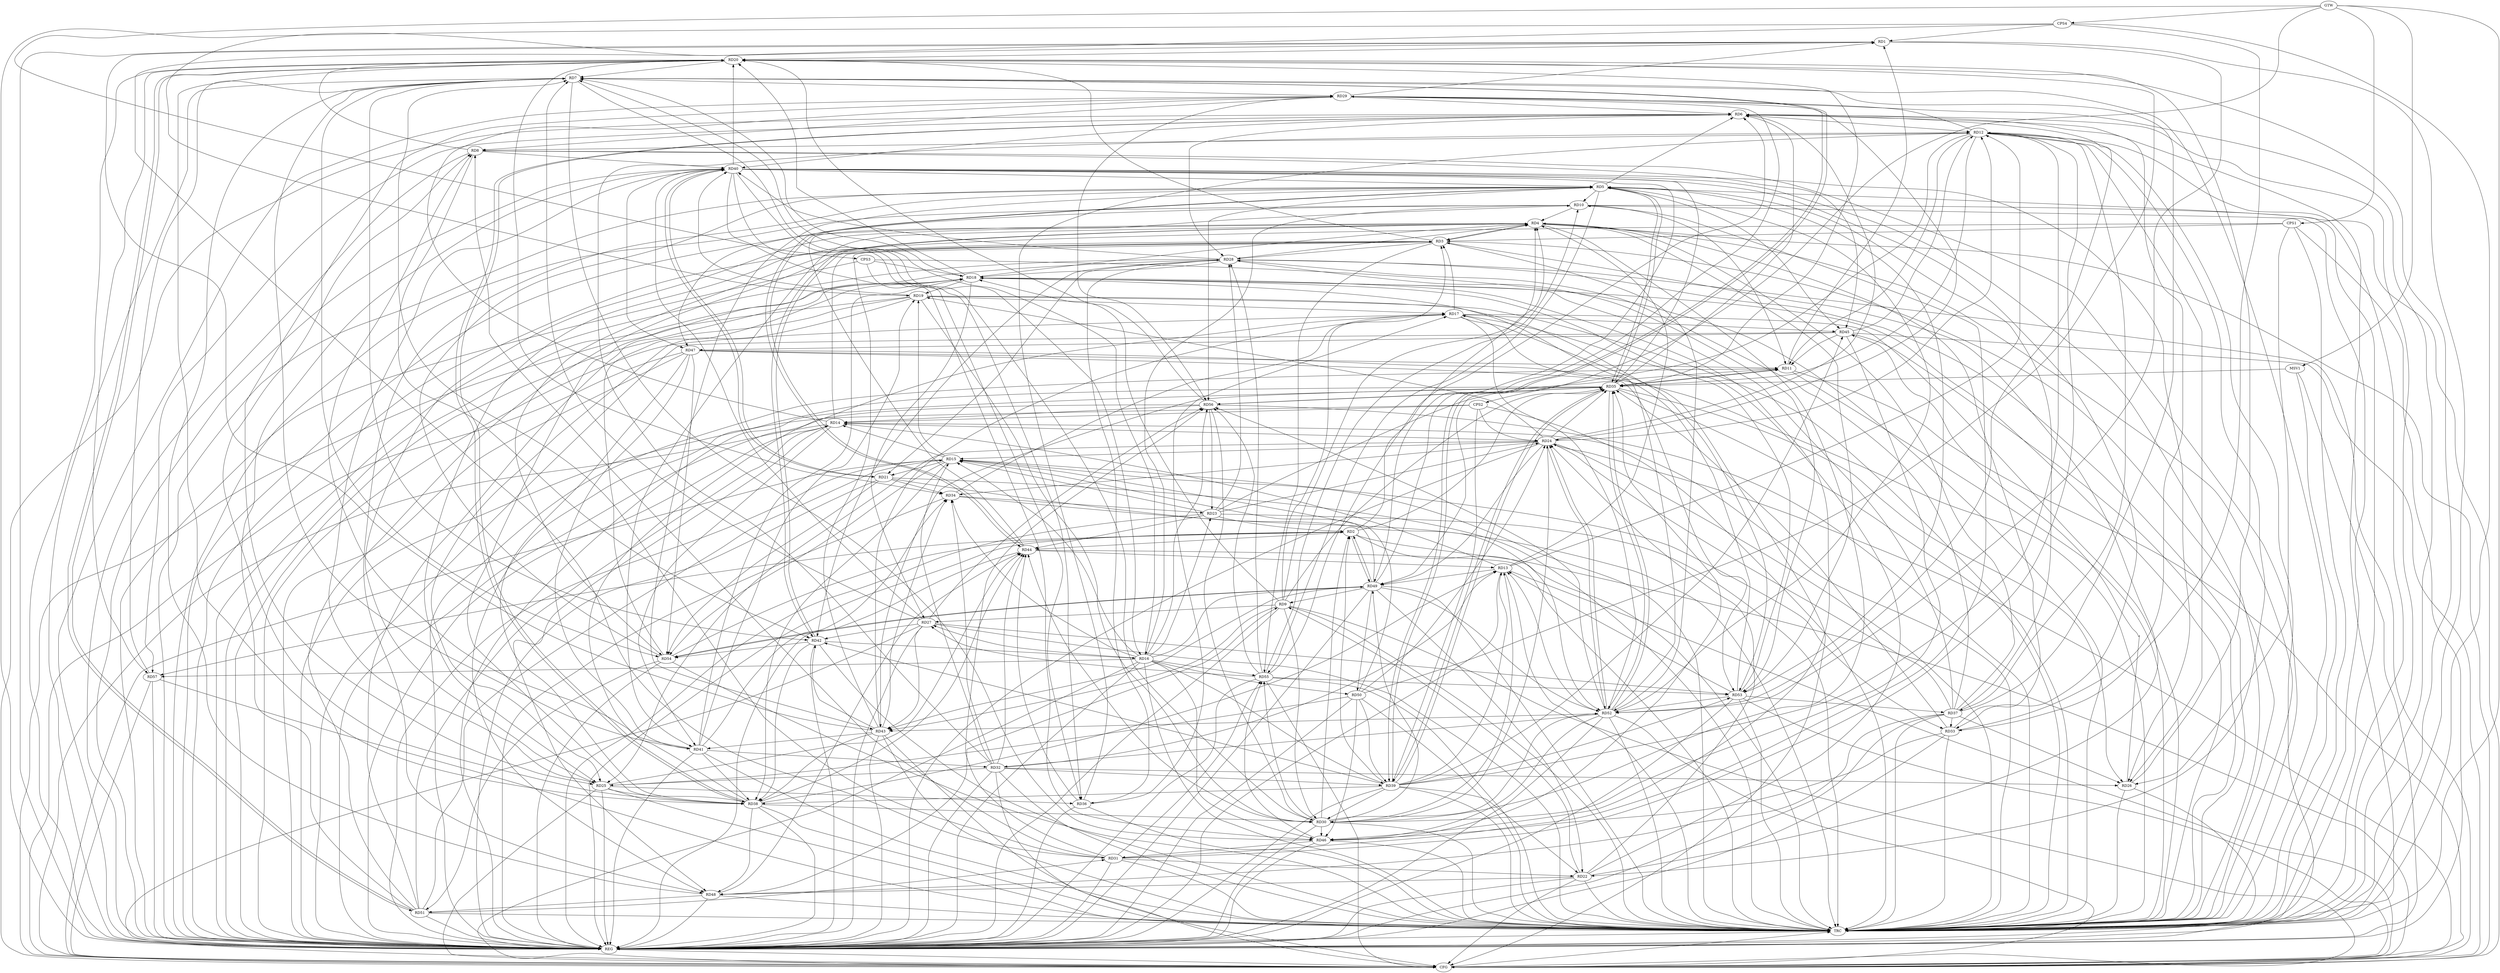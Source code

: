 strict digraph G {
  RD1 [ label="RD1" ];
  RD2 [ label="RD2" ];
  RD3 [ label="RD3" ];
  RD4 [ label="RD4" ];
  RD5 [ label="RD5" ];
  RD6 [ label="RD6" ];
  RD7 [ label="RD7" ];
  RD8 [ label="RD8" ];
  RD9 [ label="RD9" ];
  RD10 [ label="RD10" ];
  RD11 [ label="RD11" ];
  RD12 [ label="RD12" ];
  RD13 [ label="RD13" ];
  RD14 [ label="RD14" ];
  RD15 [ label="RD15" ];
  RD16 [ label="RD16" ];
  RD17 [ label="RD17" ];
  RD18 [ label="RD18" ];
  RD19 [ label="RD19" ];
  RD20 [ label="RD20" ];
  RD21 [ label="RD21" ];
  RD22 [ label="RD22" ];
  RD23 [ label="RD23" ];
  RD24 [ label="RD24" ];
  RD25 [ label="RD25" ];
  RD26 [ label="RD26" ];
  RD27 [ label="RD27" ];
  RD28 [ label="RD28" ];
  RD29 [ label="RD29" ];
  RD30 [ label="RD30" ];
  RD31 [ label="RD31" ];
  RD32 [ label="RD32" ];
  RD33 [ label="RD33" ];
  RD34 [ label="RD34" ];
  RD35 [ label="RD35" ];
  RD36 [ label="RD36" ];
  RD37 [ label="RD37" ];
  RD38 [ label="RD38" ];
  RD39 [ label="RD39" ];
  RD40 [ label="RD40" ];
  RD41 [ label="RD41" ];
  RD42 [ label="RD42" ];
  RD43 [ label="RD43" ];
  RD44 [ label="RD44" ];
  RD45 [ label="RD45" ];
  RD46 [ label="RD46" ];
  RD47 [ label="RD47" ];
  RD48 [ label="RD48" ];
  RD49 [ label="RD49" ];
  RD50 [ label="RD50" ];
  RD51 [ label="RD51" ];
  RD52 [ label="RD52" ];
  RD53 [ label="RD53" ];
  RD54 [ label="RD54" ];
  RD55 [ label="RD55" ];
  RD56 [ label="RD56" ];
  RD57 [ label="RD57" ];
  CPS1 [ label="CPS1" ];
  CPS2 [ label="CPS2" ];
  CPS3 [ label="CPS3" ];
  CPS4 [ label="CPS4" ];
  GTW [ label="GTW" ];
  REG [ label="REG" ];
  CFG [ label="CFG" ];
  TRC [ label="TRC" ];
  MSV1 [ label="MSV1" ];
  RD11 -> RD1;
  RD1 -> RD20;
  RD29 -> RD1;
  RD1 -> RD31;
  RD43 -> RD1;
  RD1 -> RD52;
  RD2 -> RD4;
  RD23 -> RD2;
  RD30 -> RD2;
  RD2 -> RD35;
  RD39 -> RD2;
  RD2 -> RD44;
  RD2 -> RD49;
  RD49 -> RD2;
  RD54 -> RD2;
  RD2 -> RD57;
  RD3 -> RD4;
  RD4 -> RD3;
  RD9 -> RD3;
  RD14 -> RD3;
  RD17 -> RD3;
  RD3 -> RD20;
  RD22 -> RD3;
  RD3 -> RD28;
  RD43 -> RD3;
  RD51 -> RD3;
  RD3 -> RD52;
  RD3 -> RD54;
  RD3 -> RD55;
  RD9 -> RD4;
  RD10 -> RD4;
  RD13 -> RD4;
  RD18 -> RD4;
  RD4 -> RD25;
  RD28 -> RD4;
  RD4 -> RD30;
  RD33 -> RD4;
  RD37 -> RD4;
  RD4 -> RD41;
  RD4 -> RD42;
  RD42 -> RD4;
  RD4 -> RD53;
  RD5 -> RD6;
  RD5 -> RD10;
  RD5 -> RD35;
  RD35 -> RD5;
  RD37 -> RD5;
  RD40 -> RD5;
  RD5 -> RD43;
  RD5 -> RD44;
  RD44 -> RD5;
  RD5 -> RD45;
  RD5 -> RD48;
  RD52 -> RD5;
  RD53 -> RD5;
  RD54 -> RD5;
  RD5 -> RD55;
  RD5 -> RD56;
  RD6 -> RD12;
  RD24 -> RD6;
  RD6 -> RD28;
  RD29 -> RD6;
  RD33 -> RD6;
  RD35 -> RD6;
  RD6 -> RD38;
  RD38 -> RD6;
  RD6 -> RD40;
  RD6 -> RD52;
  RD55 -> RD6;
  RD6 -> RD57;
  RD16 -> RD7;
  RD18 -> RD7;
  RD20 -> RD7;
  RD27 -> RD7;
  RD7 -> RD29;
  RD7 -> RD30;
  RD31 -> RD7;
  RD37 -> RD7;
  RD7 -> RD39;
  RD39 -> RD7;
  RD41 -> RD7;
  RD7 -> RD42;
  RD7 -> RD46;
  RD48 -> RD7;
  RD7 -> RD54;
  RD57 -> RD7;
  RD12 -> RD8;
  RD8 -> RD20;
  RD29 -> RD8;
  RD31 -> RD8;
  RD38 -> RD8;
  RD8 -> RD40;
  RD41 -> RD8;
  RD8 -> RD42;
  RD8 -> RD45;
  RD9 -> RD18;
  RD22 -> RD9;
  RD9 -> RD27;
  RD9 -> RD30;
  RD9 -> RD35;
  RD9 -> RD43;
  RD48 -> RD9;
  RD49 -> RD9;
  RD10 -> RD11;
  RD10 -> RD16;
  RD31 -> RD10;
  RD44 -> RD10;
  RD10 -> RD47;
  RD55 -> RD10;
  RD12 -> RD11;
  RD23 -> RD11;
  RD11 -> RD35;
  RD35 -> RD11;
  RD45 -> RD11;
  RD47 -> RD11;
  RD13 -> RD12;
  RD12 -> RD22;
  RD24 -> RD12;
  RD12 -> RD26;
  RD12 -> RD29;
  RD31 -> RD12;
  RD32 -> RD12;
  RD12 -> RD35;
  RD36 -> RD12;
  RD12 -> RD37;
  RD39 -> RD12;
  RD45 -> RD12;
  RD12 -> RD49;
  RD13 -> RD14;
  RD30 -> RD13;
  RD32 -> RD13;
  RD38 -> RD13;
  RD39 -> RD13;
  RD44 -> RD13;
  RD13 -> RD49;
  RD52 -> RD13;
  RD53 -> RD13;
  RD15 -> RD14;
  RD14 -> RD24;
  RD14 -> RD29;
  RD14 -> RD41;
  RD14 -> RD48;
  RD51 -> RD14;
  RD56 -> RD14;
  RD16 -> RD15;
  RD15 -> RD19;
  RD15 -> RD21;
  RD23 -> RD15;
  RD24 -> RD15;
  RD32 -> RD15;
  RD15 -> RD33;
  RD15 -> RD38;
  RD49 -> RD15;
  RD50 -> RD15;
  RD51 -> RD15;
  RD15 -> RD54;
  RD16 -> RD23;
  RD16 -> RD27;
  RD16 -> RD34;
  RD16 -> RD39;
  RD40 -> RD16;
  RD42 -> RD16;
  RD16 -> RD46;
  RD16 -> RD49;
  RD16 -> RD50;
  RD16 -> RD55;
  RD16 -> RD56;
  RD16 -> RD57;
  RD19 -> RD17;
  RD22 -> RD17;
  RD34 -> RD17;
  RD36 -> RD17;
  RD38 -> RD17;
  RD43 -> RD17;
  RD17 -> RD45;
  RD17 -> RD52;
  RD53 -> RD17;
  RD18 -> RD19;
  RD18 -> RD20;
  RD18 -> RD27;
  RD28 -> RD18;
  RD37 -> RD18;
  RD41 -> RD18;
  RD18 -> RD46;
  RD51 -> RD18;
  RD52 -> RD18;
  RD53 -> RD18;
  RD54 -> RD18;
  RD24 -> RD19;
  RD19 -> RD25;
  RD19 -> RD30;
  RD19 -> RD40;
  RD41 -> RD19;
  RD19 -> RD53;
  RD26 -> RD20;
  RD20 -> RD34;
  RD20 -> RD35;
  RD20 -> RD38;
  RD40 -> RD20;
  RD50 -> RD20;
  RD20 -> RD51;
  RD51 -> RD20;
  RD56 -> RD20;
  RD20 -> RD57;
  RD28 -> RD21;
  RD21 -> RD34;
  RD21 -> RD40;
  RD40 -> RD21;
  RD21 -> RD52;
  RD21 -> RD54;
  RD22 -> RD24;
  RD31 -> RD22;
  RD39 -> RD22;
  RD22 -> RD48;
  RD49 -> RD22;
  RD23 -> RD24;
  RD23 -> RD28;
  RD34 -> RD23;
  RD23 -> RD44;
  RD56 -> RD23;
  RD24 -> RD25;
  RD29 -> RD24;
  RD30 -> RD24;
  RD24 -> RD34;
  RD24 -> RD35;
  RD37 -> RD24;
  RD24 -> RD49;
  RD50 -> RD24;
  RD24 -> RD52;
  RD52 -> RD24;
  RD29 -> RD25;
  RD32 -> RD25;
  RD25 -> RD36;
  RD25 -> RD38;
  RD25 -> RD40;
  RD25 -> RD44;
  RD50 -> RD25;
  RD32 -> RD26;
  RD35 -> RD26;
  RD37 -> RD26;
  RD40 -> RD26;
  RD26 -> RD45;
  RD27 -> RD40;
  RD27 -> RD42;
  RD27 -> RD43;
  RD27 -> RD53;
  RD55 -> RD27;
  RD27 -> RD56;
  RD28 -> RD36;
  RD37 -> RD28;
  RD38 -> RD28;
  RD28 -> RD40;
  RD28 -> RD42;
  RD28 -> RD53;
  RD55 -> RD28;
  RD49 -> RD29;
  RD29 -> RD56;
  RD38 -> RD30;
  RD39 -> RD30;
  RD30 -> RD44;
  RD45 -> RD30;
  RD30 -> RD46;
  RD30 -> RD49;
  RD30 -> RD52;
  RD30 -> RD55;
  RD56 -> RD30;
  RD46 -> RD31;
  RD51 -> RD31;
  RD31 -> RD55;
  RD31 -> RD56;
  RD32 -> RD34;
  RD32 -> RD39;
  RD41 -> RD32;
  RD32 -> RD44;
  RD52 -> RD32;
  RD33 -> RD35;
  RD37 -> RD33;
  RD40 -> RD33;
  RD33 -> RD46;
  RD41 -> RD34;
  RD43 -> RD34;
  RD35 -> RD39;
  RD39 -> RD35;
  RD40 -> RD35;
  RD35 -> RD43;
  RD46 -> RD35;
  RD35 -> RD48;
  RD35 -> RD52;
  RD52 -> RD35;
  RD35 -> RD56;
  RD56 -> RD35;
  RD40 -> RD36;
  RD36 -> RD44;
  RD37 -> RD48;
  RD53 -> RD37;
  RD39 -> RD38;
  RD41 -> RD38;
  RD42 -> RD38;
  RD43 -> RD38;
  RD38 -> RD44;
  RD47 -> RD38;
  RD38 -> RD48;
  RD39 -> RD42;
  RD39 -> RD45;
  RD50 -> RD39;
  RD39 -> RD53;
  RD40 -> RD46;
  RD40 -> RD47;
  RD40 -> RD49;
  RD51 -> RD40;
  RD43 -> RD41;
  RD47 -> RD41;
  RD43 -> RD42;
  RD42 -> RD54;
  RD49 -> RD43;
  RD52 -> RD43;
  RD48 -> RD44;
  RD45 -> RD47;
  RD50 -> RD46;
  RD52 -> RD46;
  RD46 -> RD55;
  RD47 -> RD53;
  RD47 -> RD54;
  RD48 -> RD51;
  RD49 -> RD50;
  RD49 -> RD52;
  RD49 -> RD54;
  RD54 -> RD49;
  RD54 -> RD51;
  RD53 -> RD52;
  RD52 -> RD56;
  RD55 -> RD53;
  RD55 -> RD56;
  CPS1 -> RD3;
  CPS1 -> RD26;
  CPS1 -> RD25;
  CPS2 -> RD24;
  CPS2 -> RD39;
  CPS2 -> RD14;
  CPS3 -> RD18;
  CPS3 -> RD36;
  CPS4 -> RD33;
  CPS4 -> RD19;
  CPS4 -> RD1;
  GTW -> CPS1;
  GTW -> CPS2;
  GTW -> CPS3;
  GTW -> CPS4;
  RD1 -> REG;
  RD2 -> REG;
  RD3 -> REG;
  RD4 -> REG;
  RD5 -> REG;
  RD6 -> REG;
  RD7 -> REG;
  RD8 -> REG;
  RD9 -> REG;
  RD10 -> REG;
  RD11 -> REG;
  RD12 -> REG;
  RD13 -> REG;
  RD14 -> REG;
  RD15 -> REG;
  RD16 -> REG;
  RD17 -> REG;
  RD18 -> REG;
  RD19 -> REG;
  RD20 -> REG;
  RD21 -> REG;
  RD22 -> REG;
  RD23 -> REG;
  RD24 -> REG;
  RD25 -> REG;
  RD26 -> REG;
  RD27 -> REG;
  RD28 -> REG;
  RD29 -> REG;
  RD30 -> REG;
  RD31 -> REG;
  RD32 -> REG;
  RD33 -> REG;
  RD34 -> REG;
  RD35 -> REG;
  RD36 -> REG;
  RD37 -> REG;
  RD38 -> REG;
  RD39 -> REG;
  RD40 -> REG;
  RD41 -> REG;
  RD42 -> REG;
  RD43 -> REG;
  RD44 -> REG;
  RD45 -> REG;
  RD46 -> REG;
  RD47 -> REG;
  RD48 -> REG;
  RD49 -> REG;
  RD50 -> REG;
  RD51 -> REG;
  RD52 -> REG;
  RD53 -> REG;
  RD54 -> REG;
  RD55 -> REG;
  RD56 -> REG;
  RD57 -> REG;
  CPS1 -> REG;
  CPS2 -> REG;
  CPS3 -> REG;
  CPS4 -> REG;
  RD10 -> CFG;
  RD43 -> CFG;
  RD55 -> CFG;
  RD25 -> CFG;
  RD17 -> CFG;
  RD4 -> CFG;
  RD47 -> CFG;
  RD15 -> CFG;
  RD14 -> CFG;
  RD57 -> CFG;
  RD19 -> CFG;
  RD32 -> CFG;
  RD2 -> CFG;
  RD24 -> CFG;
  RD13 -> CFG;
  RD27 -> CFG;
  RD16 -> CFG;
  RD45 -> CFG;
  RD6 -> CFG;
  RD28 -> CFG;
  RD53 -> CFG;
  RD9 -> CFG;
  RD52 -> CFG;
  RD11 -> CFG;
  RD22 -> CFG;
  REG -> CFG;
  RD1 -> TRC;
  RD2 -> TRC;
  RD3 -> TRC;
  RD4 -> TRC;
  RD5 -> TRC;
  RD6 -> TRC;
  RD7 -> TRC;
  RD8 -> TRC;
  RD9 -> TRC;
  RD10 -> TRC;
  RD11 -> TRC;
  RD12 -> TRC;
  RD13 -> TRC;
  RD14 -> TRC;
  RD15 -> TRC;
  RD16 -> TRC;
  RD17 -> TRC;
  RD18 -> TRC;
  RD19 -> TRC;
  RD20 -> TRC;
  RD21 -> TRC;
  RD22 -> TRC;
  RD23 -> TRC;
  RD24 -> TRC;
  RD25 -> TRC;
  RD26 -> TRC;
  RD27 -> TRC;
  RD28 -> TRC;
  RD29 -> TRC;
  RD30 -> TRC;
  RD31 -> TRC;
  RD32 -> TRC;
  RD33 -> TRC;
  RD34 -> TRC;
  RD35 -> TRC;
  RD36 -> TRC;
  RD37 -> TRC;
  RD38 -> TRC;
  RD39 -> TRC;
  RD40 -> TRC;
  RD41 -> TRC;
  RD42 -> TRC;
  RD43 -> TRC;
  RD44 -> TRC;
  RD45 -> TRC;
  RD46 -> TRC;
  RD47 -> TRC;
  RD48 -> TRC;
  RD49 -> TRC;
  RD50 -> TRC;
  RD51 -> TRC;
  RD52 -> TRC;
  RD53 -> TRC;
  RD54 -> TRC;
  RD55 -> TRC;
  RD56 -> TRC;
  RD57 -> TRC;
  CPS1 -> TRC;
  CPS2 -> TRC;
  CPS3 -> TRC;
  CPS4 -> TRC;
  GTW -> TRC;
  CFG -> TRC;
  TRC -> REG;
  MSV1 -> RD35;
  GTW -> MSV1;
  MSV1 -> REG;
  MSV1 -> TRC;
}
